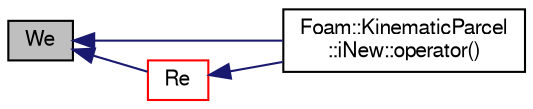 digraph "We"
{
  bgcolor="transparent";
  edge [fontname="FreeSans",fontsize="10",labelfontname="FreeSans",labelfontsize="10"];
  node [fontname="FreeSans",fontsize="10",shape=record];
  rankdir="LR";
  Node230 [label="We",height=0.2,width=0.4,color="black", fillcolor="grey75", style="filled", fontcolor="black"];
  Node230 -> Node231 [dir="back",color="midnightblue",fontsize="10",style="solid",fontname="FreeSans"];
  Node231 [label="Foam::KinematicParcel\l::iNew::operator()",height=0.2,width=0.4,color="black",URL="$a23890.html#a60a07f9a45781da59d116ea2babe6b53"];
  Node230 -> Node232 [dir="back",color="midnightblue",fontsize="10",style="solid",fontname="FreeSans"];
  Node232 [label="Re",height=0.2,width=0.4,color="red",URL="$a23878.html#a925550cfc9f513ba083932191832bea5",tooltip="Reynolds number. "];
  Node232 -> Node231 [dir="back",color="midnightblue",fontsize="10",style="solid",fontname="FreeSans"];
}
